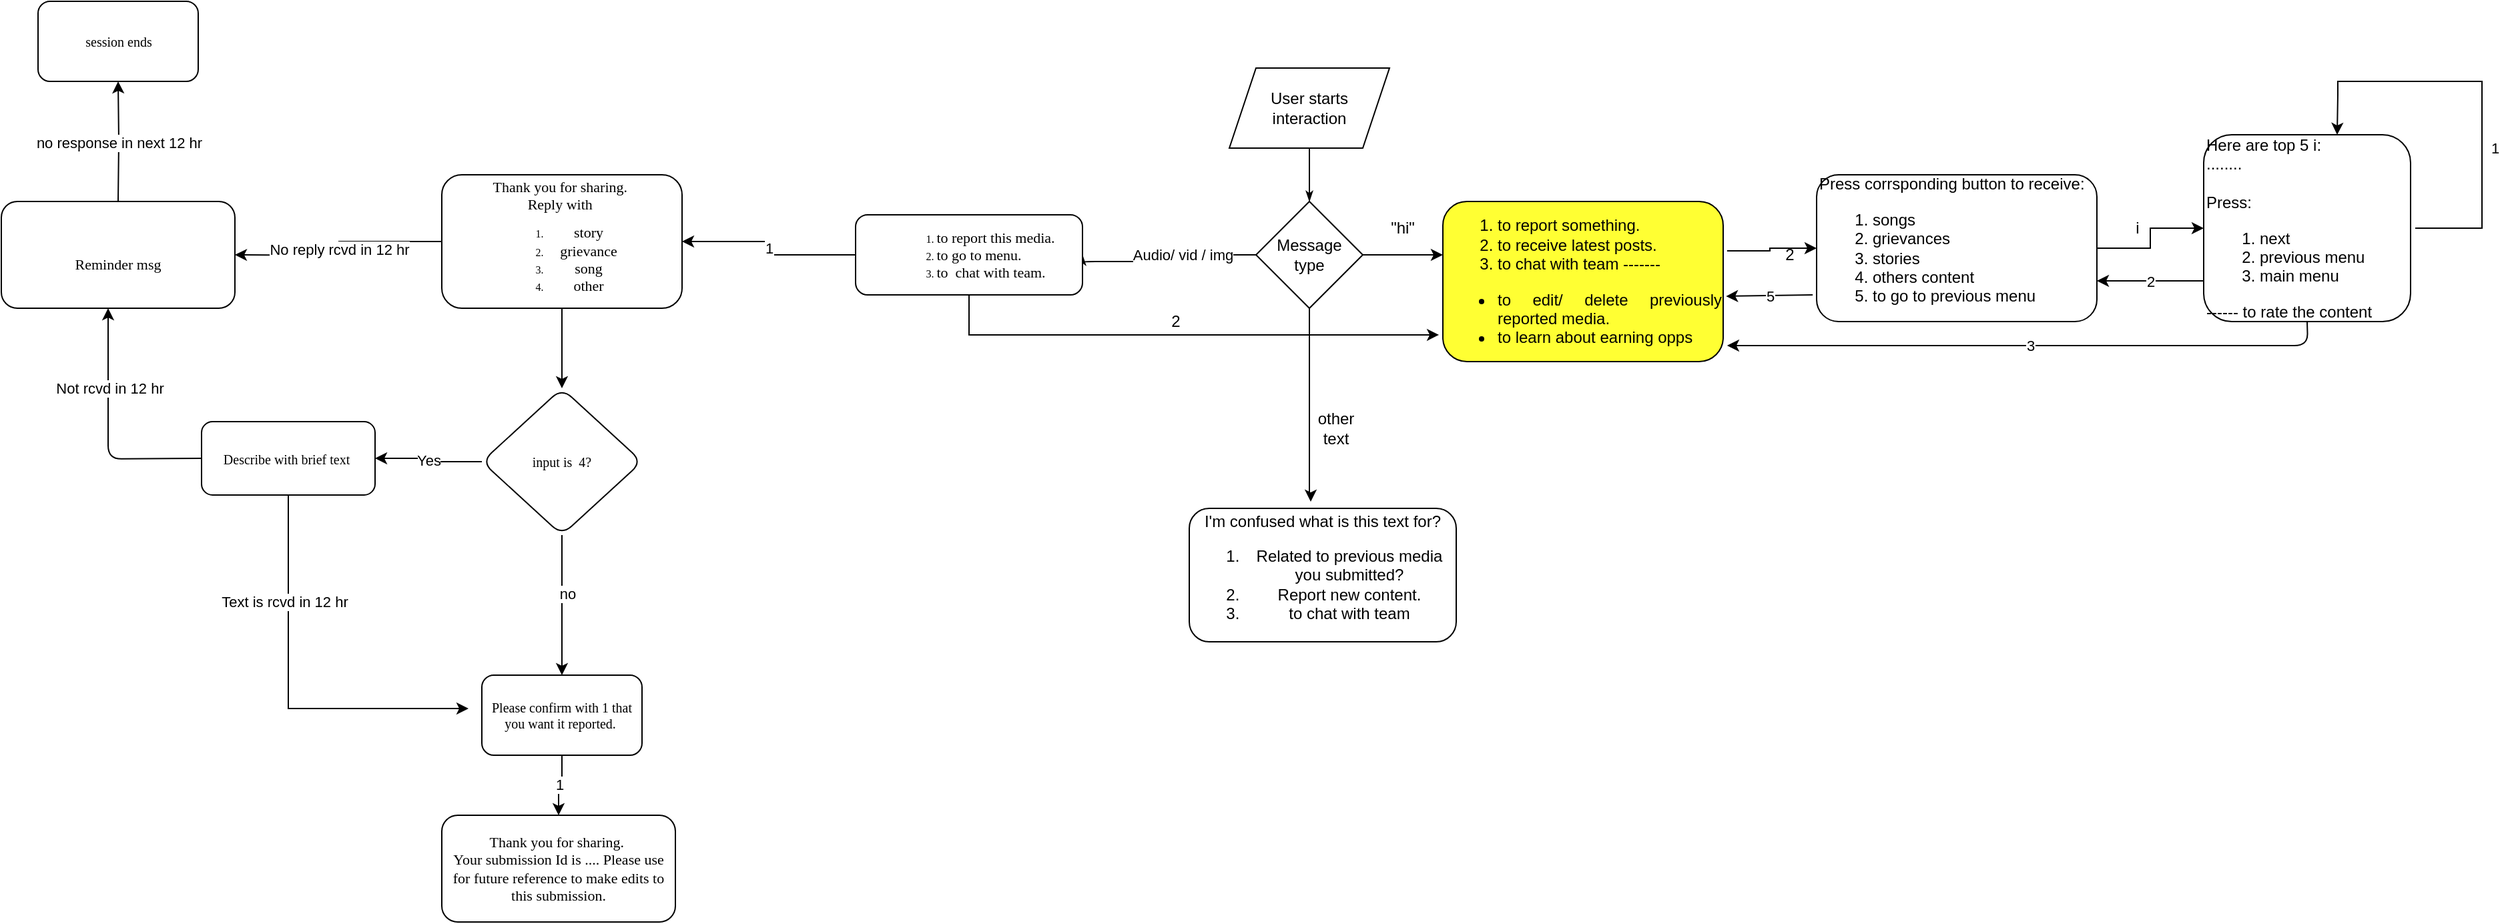 <mxfile version="14.3.1" type="github">
  <diagram id="u3M3MH3VRPwEhxvUo-A4" name="DisseminationFlow">
    <mxGraphModel dx="2013" dy="1789" grid="1" gridSize="10" guides="1" tooltips="1" connect="1" arrows="1" fold="1" page="1" pageScale="1" pageWidth="827" pageHeight="1169" math="0" shadow="0">
      <root>
        <mxCell id="VXwVcR1VCdGhq1ZCbqeW-0" />
        <mxCell id="VXwVcR1VCdGhq1ZCbqeW-1" parent="VXwVcR1VCdGhq1ZCbqeW-0" />
        <mxCell id="Ld5JpADTBhUxVkaLZ1vy-0" value="User starts &lt;br&gt;interaction" style="shape=parallelogram;perimeter=parallelogramPerimeter;whiteSpace=wrap;html=1;fixedSize=1;" vertex="1" parent="VXwVcR1VCdGhq1ZCbqeW-1">
          <mxGeometry x="220" y="-80" width="120" height="60" as="geometry" />
        </mxCell>
        <mxCell id="Ld5JpADTBhUxVkaLZ1vy-1" style="edgeStyle=orthogonalEdgeStyle;rounded=1;html=1;labelBackgroundColor=none;startArrow=none;startFill=0;startSize=5;endArrow=classicThin;endFill=1;endSize=5;jettySize=auto;orthogonalLoop=1;strokeWidth=1;fontFamily=Verdana;fontSize=8;entryX=1;entryY=0.5;entryDx=0;entryDy=0;exitX=0;exitY=0.5;exitDx=0;exitDy=0;" edge="1" parent="VXwVcR1VCdGhq1ZCbqeW-1" source="Ld5JpADTBhUxVkaLZ1vy-3" target="2-9aC944TL7LtkfWMg8r-0">
          <mxGeometry relative="1" as="geometry">
            <Array as="points">
              <mxPoint x="190" y="60" />
              <mxPoint x="190" y="65" />
            </Array>
            <mxPoint x="250" y="120" as="sourcePoint" />
            <mxPoint x="110" y="155" as="targetPoint" />
          </mxGeometry>
        </mxCell>
        <mxCell id="Ld5JpADTBhUxVkaLZ1vy-2" value="Audio/ vid / img" style="edgeLabel;html=1;align=center;verticalAlign=middle;resizable=0;points=[];" vertex="1" connectable="0" parent="Ld5JpADTBhUxVkaLZ1vy-1">
          <mxGeometry x="0.34" y="-3" relative="1" as="geometry">
            <mxPoint x="34" y="-2" as="offset" />
          </mxGeometry>
        </mxCell>
        <mxCell id="2-9aC944TL7LtkfWMg8r-4" value="" style="edgeStyle=orthogonalEdgeStyle;rounded=0;orthogonalLoop=1;jettySize=auto;html=1;" edge="1" parent="VXwVcR1VCdGhq1ZCbqeW-1" source="Ld5JpADTBhUxVkaLZ1vy-3">
          <mxGeometry relative="1" as="geometry">
            <mxPoint x="380" y="60" as="targetPoint" />
          </mxGeometry>
        </mxCell>
        <mxCell id="2-9aC944TL7LtkfWMg8r-9" style="edgeStyle=orthogonalEdgeStyle;rounded=0;orthogonalLoop=1;jettySize=auto;html=1;exitX=0.5;exitY=1;exitDx=0;exitDy=0;entryX=0.455;entryY=-0.05;entryDx=0;entryDy=0;entryPerimeter=0;" edge="1" parent="VXwVcR1VCdGhq1ZCbqeW-1" source="Ld5JpADTBhUxVkaLZ1vy-3" target="2-9aC944TL7LtkfWMg8r-11">
          <mxGeometry relative="1" as="geometry">
            <mxPoint x="280" y="240" as="targetPoint" />
            <Array as="points">
              <mxPoint x="280" y="240" />
              <mxPoint x="281" y="240" />
            </Array>
          </mxGeometry>
        </mxCell>
        <mxCell id="Ld5JpADTBhUxVkaLZ1vy-3" value="Message &lt;br&gt;type" style="rhombus;whiteSpace=wrap;html=1;" vertex="1" parent="VXwVcR1VCdGhq1ZCbqeW-1">
          <mxGeometry x="240" y="20" width="80" height="80" as="geometry" />
        </mxCell>
        <mxCell id="Ld5JpADTBhUxVkaLZ1vy-4" style="edgeStyle=orthogonalEdgeStyle;rounded=1;html=1;labelBackgroundColor=none;startArrow=none;startFill=0;startSize=5;endArrow=classicThin;endFill=1;endSize=5;jettySize=auto;orthogonalLoop=1;strokeWidth=1;fontFamily=Verdana;fontSize=8;exitX=0.5;exitY=1;exitDx=0;exitDy=0;" edge="1" parent="VXwVcR1VCdGhq1ZCbqeW-1" source="Ld5JpADTBhUxVkaLZ1vy-0">
          <mxGeometry relative="1" as="geometry">
            <mxPoint x="170" y="59.5" as="sourcePoint" />
            <mxPoint x="280" y="20" as="targetPoint" />
          </mxGeometry>
        </mxCell>
        <mxCell id="2-9aC944TL7LtkfWMg8r-13" value="" style="edgeStyle=orthogonalEdgeStyle;rounded=0;orthogonalLoop=1;jettySize=auto;html=1;entryX=-0.014;entryY=0.833;entryDx=0;entryDy=0;entryPerimeter=0;" edge="1" parent="VXwVcR1VCdGhq1ZCbqeW-1" source="2-9aC944TL7LtkfWMg8r-0" target="2-9aC944TL7LtkfWMg8r-7">
          <mxGeometry relative="1" as="geometry">
            <mxPoint x="370" y="120" as="targetPoint" />
            <Array as="points">
              <mxPoint x="25" y="120" />
            </Array>
          </mxGeometry>
        </mxCell>
        <mxCell id="-XrDtkGbPhwZa2Y3Gsro-2" value="No reply rcvd in 12 hr" style="edgeStyle=orthogonalEdgeStyle;rounded=0;orthogonalLoop=1;jettySize=auto;html=1;" edge="1" parent="VXwVcR1VCdGhq1ZCbqeW-1" source="-XrDtkGbPhwZa2Y3Gsro-5">
          <mxGeometry relative="1" as="geometry">
            <mxPoint x="-525" y="60" as="targetPoint" />
          </mxGeometry>
        </mxCell>
        <mxCell id="2-9aC944TL7LtkfWMg8r-0" value="&lt;p&gt;&lt;/p&gt;&lt;ol&gt;&lt;li style=&quot;text-align: left&quot;&gt;&lt;font style=&quot;font-size: 11px&quot;&gt;to report this media.&lt;br&gt;&lt;/font&gt;&lt;/li&gt;&lt;li style=&quot;text-align: left&quot;&gt;&lt;font style=&quot;font-size: 11px&quot;&gt;to go to menu.&lt;br&gt;&lt;/font&gt;&lt;/li&gt;&lt;li&gt;&lt;div style=&quot;text-align: left&quot;&gt;&lt;span style=&quot;font-size: 11px&quot;&gt;to&amp;nbsp;&amp;nbsp;chat with team.&amp;nbsp;&lt;/span&gt;&lt;/div&gt;&lt;/li&gt;&lt;/ol&gt;&lt;p&gt;&lt;/p&gt;" style="rounded=1;whiteSpace=wrap;html=1;shadow=0;labelBackgroundColor=none;strokeWidth=1;fontFamily=Verdana;fontSize=8;align=center;" vertex="1" parent="VXwVcR1VCdGhq1ZCbqeW-1">
          <mxGeometry x="-60" y="30" width="170" height="60" as="geometry" />
        </mxCell>
        <mxCell id="2-9aC944TL7LtkfWMg8r-6" value="&quot;hi&quot;" style="text;html=1;strokeColor=none;fillColor=none;align=center;verticalAlign=middle;whiteSpace=wrap;rounded=0;" vertex="1" parent="VXwVcR1VCdGhq1ZCbqeW-1">
          <mxGeometry x="330" y="30" width="40" height="20" as="geometry" />
        </mxCell>
        <mxCell id="2-9aC944TL7LtkfWMg8r-18" value="" style="edgeStyle=orthogonalEdgeStyle;rounded=0;orthogonalLoop=1;jettySize=auto;html=1;exitX=1.014;exitY=0.308;exitDx=0;exitDy=0;exitPerimeter=0;" edge="1" parent="VXwVcR1VCdGhq1ZCbqeW-1" source="2-9aC944TL7LtkfWMg8r-7" target="2-9aC944TL7LtkfWMg8r-17">
          <mxGeometry relative="1" as="geometry" />
        </mxCell>
        <mxCell id="2-9aC944TL7LtkfWMg8r-7" value="&lt;div style=&quot;text-align: justify&quot;&gt;&lt;ol&gt;&lt;li&gt;to report something.&lt;br&gt;&lt;/li&gt;&lt;li&gt;to receive latest posts.&lt;br&gt;&lt;/li&gt;&lt;li&gt;to chat with team -------&lt;/li&gt;&lt;/ol&gt;&lt;ul&gt;&lt;li&gt;to edit/ delete previously reported media.&lt;br&gt;&lt;/li&gt;&lt;li&gt;to learn about earning opps&lt;br&gt;&lt;/li&gt;&lt;/ul&gt;&lt;/div&gt;" style="rounded=1;whiteSpace=wrap;html=1;fillColor=#FFFF33;" vertex="1" parent="VXwVcR1VCdGhq1ZCbqeW-1">
          <mxGeometry x="380" y="20" width="210" height="120" as="geometry" />
        </mxCell>
        <mxCell id="2-9aC944TL7LtkfWMg8r-10" value="other text" style="text;html=1;strokeColor=none;fillColor=none;align=center;verticalAlign=middle;whiteSpace=wrap;rounded=0;" vertex="1" parent="VXwVcR1VCdGhq1ZCbqeW-1">
          <mxGeometry x="280" y="180" width="40" height="20" as="geometry" />
        </mxCell>
        <mxCell id="2-9aC944TL7LtkfWMg8r-11" value="I&#39;m confused what is this text for?&lt;br&gt;&lt;ol&gt;&lt;li&gt;Related to previous media you submitted?&lt;/li&gt;&lt;li&gt;Report new content.&lt;/li&gt;&lt;li&gt;to chat with team&lt;/li&gt;&lt;/ol&gt;" style="rounded=1;whiteSpace=wrap;html=1;" vertex="1" parent="VXwVcR1VCdGhq1ZCbqeW-1">
          <mxGeometry x="190" y="250" width="200" height="100" as="geometry" />
        </mxCell>
        <mxCell id="2-9aC944TL7LtkfWMg8r-15" value="2" style="text;html=1;strokeColor=none;fillColor=none;align=center;verticalAlign=middle;whiteSpace=wrap;rounded=0;" vertex="1" parent="VXwVcR1VCdGhq1ZCbqeW-1">
          <mxGeometry x="160" y="100" width="40" height="20" as="geometry" />
        </mxCell>
        <mxCell id="2-9aC944TL7LtkfWMg8r-21" value="" style="edgeStyle=orthogonalEdgeStyle;rounded=0;orthogonalLoop=1;jettySize=auto;html=1;" edge="1" parent="VXwVcR1VCdGhq1ZCbqeW-1" source="2-9aC944TL7LtkfWMg8r-17" target="2-9aC944TL7LtkfWMg8r-20">
          <mxGeometry relative="1" as="geometry" />
        </mxCell>
        <mxCell id="2-9aC944TL7LtkfWMg8r-17" value="Press corrsponding button to receive:&amp;nbsp;&lt;br&gt;&lt;ol&gt;&lt;li&gt;songs&lt;br&gt;&lt;/li&gt;&lt;li&gt;grievances&lt;/li&gt;&lt;li&gt;stories&lt;/li&gt;&lt;li&gt;others content&lt;/li&gt;&lt;li&gt;to go to previous menu&lt;/li&gt;&lt;/ol&gt;" style="whiteSpace=wrap;html=1;rounded=1;align=left;" vertex="1" parent="VXwVcR1VCdGhq1ZCbqeW-1">
          <mxGeometry x="660" width="210" height="110" as="geometry" />
        </mxCell>
        <mxCell id="2-9aC944TL7LtkfWMg8r-19" value="2" style="text;html=1;strokeColor=none;fillColor=none;align=center;verticalAlign=middle;whiteSpace=wrap;rounded=0;" vertex="1" parent="VXwVcR1VCdGhq1ZCbqeW-1">
          <mxGeometry x="620" y="50" width="40" height="20" as="geometry" />
        </mxCell>
        <mxCell id="2-9aC944TL7LtkfWMg8r-20" value="Here are top 5 i:&amp;nbsp;&lt;br&gt;........&lt;br&gt;&lt;br&gt;Press:&lt;br&gt;&lt;ol&gt;&lt;li&gt;next&lt;/li&gt;&lt;li&gt;previous menu&lt;/li&gt;&lt;li&gt;main menu&lt;/li&gt;&lt;/ol&gt;------ to rate the content" style="whiteSpace=wrap;html=1;rounded=1;align=left;" vertex="1" parent="VXwVcR1VCdGhq1ZCbqeW-1">
          <mxGeometry x="950" y="-30" width="155" height="140" as="geometry" />
        </mxCell>
        <mxCell id="2-9aC944TL7LtkfWMg8r-22" value="i" style="text;html=1;align=center;verticalAlign=middle;resizable=0;points=[];autosize=1;" vertex="1" parent="VXwVcR1VCdGhq1ZCbqeW-1">
          <mxGeometry x="890" y="30" width="20" height="20" as="geometry" />
        </mxCell>
        <mxCell id="2-9aC944TL7LtkfWMg8r-32" value="" style="edgeStyle=orthogonalEdgeStyle;rounded=0;orthogonalLoop=1;jettySize=auto;html=1;entryX=0.5;entryY=0;entryDx=0;entryDy=0;" edge="1" parent="VXwVcR1VCdGhq1ZCbqeW-1">
          <mxGeometry relative="1" as="geometry">
            <mxPoint x="1108.5" y="40" as="sourcePoint" />
            <mxPoint x="1050" y="-30" as="targetPoint" />
            <Array as="points">
              <mxPoint x="1158.5" y="40" />
              <mxPoint x="1158.5" y="-70" />
              <mxPoint x="1050.5" y="-70" />
              <mxPoint x="1050.5" y="-60" />
            </Array>
          </mxGeometry>
        </mxCell>
        <mxCell id="2-9aC944TL7LtkfWMg8r-33" value="1" style="edgeLabel;html=1;align=center;verticalAlign=middle;resizable=0;points=[];" vertex="1" connectable="0" parent="2-9aC944TL7LtkfWMg8r-32">
          <mxGeometry x="0.953" y="6" relative="1" as="geometry">
            <mxPoint x="111.38" y="16.9" as="offset" />
          </mxGeometry>
        </mxCell>
        <mxCell id="2-9aC944TL7LtkfWMg8r-34" value="2" style="endArrow=classic;html=1;" edge="1" parent="VXwVcR1VCdGhq1ZCbqeW-1">
          <mxGeometry width="50" height="50" relative="1" as="geometry">
            <mxPoint x="950" y="79.5" as="sourcePoint" />
            <mxPoint x="870" y="79.5" as="targetPoint" />
          </mxGeometry>
        </mxCell>
        <mxCell id="2-9aC944TL7LtkfWMg8r-35" value="3" style="endArrow=classic;html=1;entryX=1.014;entryY=0.9;entryDx=0;entryDy=0;entryPerimeter=0;exitX=0.5;exitY=1;exitDx=0;exitDy=0;" edge="1" parent="VXwVcR1VCdGhq1ZCbqeW-1" source="2-9aC944TL7LtkfWMg8r-20" target="2-9aC944TL7LtkfWMg8r-7">
          <mxGeometry width="50" height="50" relative="1" as="geometry">
            <mxPoint x="1020" y="128" as="sourcePoint" />
            <mxPoint x="980" y="120" as="targetPoint" />
            <Array as="points">
              <mxPoint x="1028" y="128" />
            </Array>
          </mxGeometry>
        </mxCell>
        <mxCell id="-XrDtkGbPhwZa2Y3Gsro-0" value="5" style="endArrow=classic;html=1;entryX=1.01;entryY=0.592;entryDx=0;entryDy=0;entryPerimeter=0;exitX=-0.014;exitY=0.818;exitDx=0;exitDy=0;exitPerimeter=0;" edge="1" parent="VXwVcR1VCdGhq1ZCbqeW-1" source="2-9aC944TL7LtkfWMg8r-17" target="2-9aC944TL7LtkfWMg8r-7">
          <mxGeometry width="50" height="50" relative="1" as="geometry">
            <mxPoint x="650" y="90" as="sourcePoint" />
            <mxPoint x="610" y="130" as="targetPoint" />
          </mxGeometry>
        </mxCell>
        <mxCell id="-XrDtkGbPhwZa2Y3Gsro-25" value="" style="edgeStyle=orthogonalEdgeStyle;rounded=0;orthogonalLoop=1;jettySize=auto;html=1;" edge="1" parent="VXwVcR1VCdGhq1ZCbqeW-1" target="-XrDtkGbPhwZa2Y3Gsro-24">
          <mxGeometry relative="1" as="geometry">
            <mxPoint x="-612.5" y="20" as="sourcePoint" />
          </mxGeometry>
        </mxCell>
        <mxCell id="-XrDtkGbPhwZa2Y3Gsro-26" value="no response in next 12 hr" style="edgeLabel;html=1;align=center;verticalAlign=middle;resizable=0;points=[];" vertex="1" connectable="0" parent="-XrDtkGbPhwZa2Y3Gsro-25">
          <mxGeometry x="-0.022" y="1" relative="1" as="geometry">
            <mxPoint x="1" as="offset" />
          </mxGeometry>
        </mxCell>
        <mxCell id="-XrDtkGbPhwZa2Y3Gsro-9" value="" style="edgeStyle=orthogonalEdgeStyle;rounded=0;orthogonalLoop=1;jettySize=auto;html=1;" edge="1" parent="VXwVcR1VCdGhq1ZCbqeW-1" source="-XrDtkGbPhwZa2Y3Gsro-5" target="-XrDtkGbPhwZa2Y3Gsro-8">
          <mxGeometry relative="1" as="geometry" />
        </mxCell>
        <mxCell id="-XrDtkGbPhwZa2Y3Gsro-5" value="&lt;font&gt;&lt;span style=&quot;font-size: 11px&quot;&gt;Thank you for sharing.&amp;nbsp;&lt;/span&gt;&lt;br&gt;&lt;span style=&quot;font-size: 11px&quot;&gt;Reply with&amp;nbsp;&lt;/span&gt;&lt;br&gt;&lt;ol&gt;&lt;li&gt;&lt;span style=&quot;font-size: 11px&quot;&gt;story&lt;/span&gt;&lt;/li&gt;&lt;li&gt;&lt;span style=&quot;font-size: 11px&quot;&gt;grievance&lt;/span&gt;&lt;/li&gt;&lt;li&gt;&lt;span style=&quot;font-size: 11px&quot;&gt;song&lt;/span&gt;&lt;/li&gt;&lt;li&gt;&lt;span style=&quot;font-size: 11px&quot;&gt;other&lt;/span&gt;&lt;/li&gt;&lt;/ol&gt;&lt;/font&gt;" style="whiteSpace=wrap;html=1;rounded=1;shadow=0;fontFamily=Verdana;fontSize=8;strokeWidth=1;" vertex="1" parent="VXwVcR1VCdGhq1ZCbqeW-1">
          <mxGeometry x="-370" width="180" height="100" as="geometry" />
        </mxCell>
        <mxCell id="-XrDtkGbPhwZa2Y3Gsro-7" value="1" style="edgeStyle=orthogonalEdgeStyle;rounded=0;orthogonalLoop=1;jettySize=auto;html=1;" edge="1" parent="VXwVcR1VCdGhq1ZCbqeW-1" source="2-9aC944TL7LtkfWMg8r-0" target="-XrDtkGbPhwZa2Y3Gsro-5">
          <mxGeometry relative="1" as="geometry">
            <mxPoint x="-60" y="60" as="sourcePoint" />
            <mxPoint x="-512.5" y="370" as="targetPoint" />
          </mxGeometry>
        </mxCell>
        <mxCell id="-XrDtkGbPhwZa2Y3Gsro-11" value="Yes" style="edgeStyle=orthogonalEdgeStyle;rounded=0;orthogonalLoop=1;jettySize=auto;html=1;" edge="1" parent="VXwVcR1VCdGhq1ZCbqeW-1" source="-XrDtkGbPhwZa2Y3Gsro-8" target="-XrDtkGbPhwZa2Y3Gsro-10">
          <mxGeometry relative="1" as="geometry" />
        </mxCell>
        <mxCell id="-XrDtkGbPhwZa2Y3Gsro-29" value="" style="edgeStyle=orthogonalEdgeStyle;rounded=0;orthogonalLoop=1;jettySize=auto;html=1;" edge="1" parent="VXwVcR1VCdGhq1ZCbqeW-1" source="-XrDtkGbPhwZa2Y3Gsro-8" target="-XrDtkGbPhwZa2Y3Gsro-28">
          <mxGeometry relative="1" as="geometry" />
        </mxCell>
        <mxCell id="-XrDtkGbPhwZa2Y3Gsro-30" value="no" style="edgeLabel;html=1;align=center;verticalAlign=middle;resizable=0;points=[];" vertex="1" connectable="0" parent="-XrDtkGbPhwZa2Y3Gsro-29">
          <mxGeometry x="-0.162" y="4" relative="1" as="geometry">
            <mxPoint as="offset" />
          </mxGeometry>
        </mxCell>
        <mxCell id="-XrDtkGbPhwZa2Y3Gsro-8" value="&lt;font style=&quot;font-size: 10px&quot;&gt;input is &amp;nbsp;4?&lt;/font&gt;" style="rhombus;whiteSpace=wrap;html=1;rounded=1;shadow=0;fontFamily=Verdana;fontSize=8;strokeWidth=1;" vertex="1" parent="VXwVcR1VCdGhq1ZCbqeW-1">
          <mxGeometry x="-340" y="160" width="120" height="110" as="geometry" />
        </mxCell>
        <mxCell id="-XrDtkGbPhwZa2Y3Gsro-27" style="edgeStyle=orthogonalEdgeStyle;rounded=0;orthogonalLoop=1;jettySize=auto;html=1;" edge="1" parent="VXwVcR1VCdGhq1ZCbqeW-1" source="-XrDtkGbPhwZa2Y3Gsro-10">
          <mxGeometry relative="1" as="geometry">
            <mxPoint x="-350" y="400" as="targetPoint" />
            <Array as="points">
              <mxPoint x="-485" y="400" />
            </Array>
          </mxGeometry>
        </mxCell>
        <mxCell id="-XrDtkGbPhwZa2Y3Gsro-31" value="Text is rcvd in 12 hr" style="edgeLabel;html=1;align=center;verticalAlign=middle;resizable=0;points=[];" vertex="1" connectable="0" parent="-XrDtkGbPhwZa2Y3Gsro-27">
          <mxGeometry x="-0.458" y="-3" relative="1" as="geometry">
            <mxPoint as="offset" />
          </mxGeometry>
        </mxCell>
        <mxCell id="-XrDtkGbPhwZa2Y3Gsro-10" value="&lt;font style=&quot;font-size: 10px&quot;&gt;Describe with brief text&amp;nbsp;&lt;/font&gt;" style="whiteSpace=wrap;html=1;rounded=1;shadow=0;fontFamily=Verdana;fontSize=8;strokeWidth=1;" vertex="1" parent="VXwVcR1VCdGhq1ZCbqeW-1">
          <mxGeometry x="-550" y="185" width="130" height="55" as="geometry" />
        </mxCell>
        <mxCell id="-XrDtkGbPhwZa2Y3Gsro-12" value="" style="endArrow=classic;html=1;exitX=0;exitY=0.5;exitDx=0;exitDy=0;" edge="1" parent="VXwVcR1VCdGhq1ZCbqeW-1" source="-XrDtkGbPhwZa2Y3Gsro-10">
          <mxGeometry width="50" height="50" relative="1" as="geometry">
            <mxPoint x="-670" y="150" as="sourcePoint" />
            <mxPoint x="-620" y="100" as="targetPoint" />
            <Array as="points">
              <mxPoint x="-620" y="213" />
            </Array>
          </mxGeometry>
        </mxCell>
        <mxCell id="-XrDtkGbPhwZa2Y3Gsro-13" value="Not rcvd in 12 hr" style="edgeLabel;html=1;align=center;verticalAlign=middle;resizable=0;points=[];" vertex="1" connectable="0" parent="-XrDtkGbPhwZa2Y3Gsro-12">
          <mxGeometry x="0.344" y="-1" relative="1" as="geometry">
            <mxPoint as="offset" />
          </mxGeometry>
        </mxCell>
        <mxCell id="-XrDtkGbPhwZa2Y3Gsro-24" value="&lt;font style=&quot;font-size: 10px&quot;&gt;session ends&lt;/font&gt;" style="whiteSpace=wrap;html=1;rounded=1;shadow=0;fontFamily=Verdana;fontSize=8;strokeWidth=1;" vertex="1" parent="VXwVcR1VCdGhq1ZCbqeW-1">
          <mxGeometry x="-672.5" y="-130" width="120" height="60" as="geometry" />
        </mxCell>
        <mxCell id="-XrDtkGbPhwZa2Y3Gsro-33" value="" style="edgeStyle=orthogonalEdgeStyle;rounded=0;orthogonalLoop=1;jettySize=auto;html=1;entryX=0.5;entryY=0;entryDx=0;entryDy=0;" edge="1" parent="VXwVcR1VCdGhq1ZCbqeW-1" source="-XrDtkGbPhwZa2Y3Gsro-28" target="-XrDtkGbPhwZa2Y3Gsro-32">
          <mxGeometry relative="1" as="geometry">
            <Array as="points">
              <mxPoint x="-280" y="458" />
              <mxPoint x="-282" y="458" />
            </Array>
          </mxGeometry>
        </mxCell>
        <mxCell id="-XrDtkGbPhwZa2Y3Gsro-34" value="1" style="edgeLabel;html=1;align=center;verticalAlign=middle;resizable=0;points=[];" vertex="1" connectable="0" parent="-XrDtkGbPhwZa2Y3Gsro-33">
          <mxGeometry x="0.074" y="-1" relative="1" as="geometry">
            <mxPoint x="1" y="-1" as="offset" />
          </mxGeometry>
        </mxCell>
        <mxCell id="-XrDtkGbPhwZa2Y3Gsro-28" value="&lt;font style=&quot;font-size: 10px&quot;&gt;Please confirm with 1 that you want it reported.&amp;nbsp;&lt;/font&gt;" style="whiteSpace=wrap;html=1;rounded=1;shadow=0;fontFamily=Verdana;fontSize=8;strokeWidth=1;" vertex="1" parent="VXwVcR1VCdGhq1ZCbqeW-1">
          <mxGeometry x="-340" y="375" width="120" height="60" as="geometry" />
        </mxCell>
        <mxCell id="-XrDtkGbPhwZa2Y3Gsro-32" value="&lt;font style=&quot;font-size: 11px&quot;&gt;Thank you for sharing.&amp;nbsp;&lt;br&gt;Your submission Id is .... Please use for future reference to make edits to this submission.&lt;/font&gt;" style="whiteSpace=wrap;html=1;rounded=1;shadow=0;fontFamily=Verdana;fontSize=8;strokeWidth=1;" vertex="1" parent="VXwVcR1VCdGhq1ZCbqeW-1">
          <mxGeometry x="-370" y="480" width="175" height="80" as="geometry" />
        </mxCell>
        <mxCell id="-XrDtkGbPhwZa2Y3Gsro-35" value="&lt;font style=&quot;font-size: 11px&quot;&gt;&amp;nbsp;&lt;br&gt;Reminder msg&lt;/font&gt;" style="whiteSpace=wrap;html=1;rounded=1;shadow=0;fontFamily=Verdana;fontSize=8;strokeWidth=1;" vertex="1" parent="VXwVcR1VCdGhq1ZCbqeW-1">
          <mxGeometry x="-700" y="20" width="175" height="80" as="geometry" />
        </mxCell>
      </root>
    </mxGraphModel>
  </diagram>
</mxfile>
